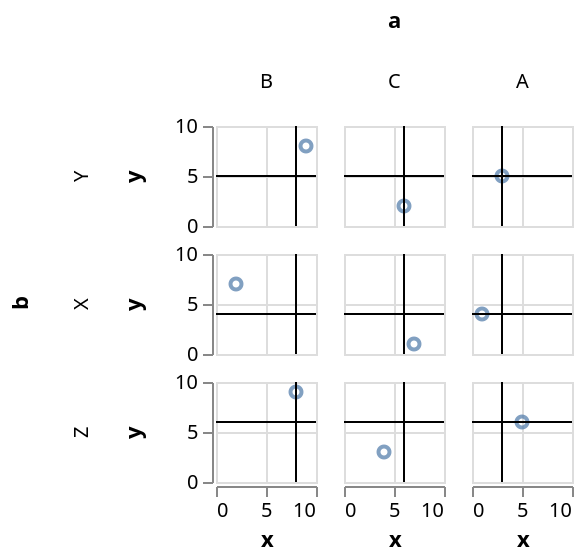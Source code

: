 {
  "$schema": "https://vega.github.io/schema/vega/v4.json",
  "description": "A simple bar chart with embedded data.",
  "autosize": "pad",
  "padding": 5,
  "data": [
    {
      "name": "source_0",
      "values": [
        {"a": "A", "b": "X", "x": 1, "y": 4},
        {"a": "A", "b": "Y", "x": 3, "y": 5},
        {"a": "A", "b": "Z", "x": 5, "y": 6},
        {"a": "B", "b": "X", "x": 2, "y": 7},
        {"a": "B", "b": "Y", "x": 9, "y": 8},
        {"a": "B", "b": "Z", "x": 8, "y": 9},
        {"a": "C", "b": "X", "x": 7, "y": 1},
        {"a": "C", "b": "Y", "x": 6, "y": 2},
        {"a": "C", "b": "Z", "x": 4, "y": 3}
      ]
    },
    {
      "name": "data_0",
      "source": "source_0",
      "transform": [
        {
          "type": "window",
          "params": [null],
          "as": ["median_x_by_a"],
          "ops": ["median"],
          "fields": ["x"],
          "sort": {"field": [], "order": []},
          "groupby": ["a"],
          "frame": [null, null]
        },
        {
          "type": "window",
          "params": [null],
          "as": ["median_y_by_b"],
          "ops": ["median"],
          "fields": ["y"],
          "sort": {"field": [], "order": []},
          "groupby": ["b"],
          "frame": [null, null]
        },
        {
          "type": "formula",
          "expr": "datum[\"a\"]===\"B\" ? 0 : datum[\"a\"]===\"C\" ? 1 : datum[\"a\"]===\"A\" ? 2 : 3",
          "as": "column_a_sort_index"
        },
        {
          "type": "formula",
          "expr": "datum[\"b\"]===\"Y\" ? 0 : datum[\"b\"]===\"X\" ? 1 : datum[\"b\"]===\"Z\" ? 2 : 3",
          "as": "row_b_sort_index"
        },
        {
          "type": "formula",
          "expr": "datum[\"a\"]===\"B\" ? 0 : datum[\"a\"]===\"C\" ? 1 : datum[\"a\"]===\"A\" ? 2 : 3",
          "as": "column_a_sort_index"
        },
        {
          "type": "formula",
          "expr": "datum[\"b\"]===\"Y\" ? 0 : datum[\"b\"]===\"X\" ? 1 : datum[\"b\"]===\"Z\" ? 2 : 3",
          "as": "row_b_sort_index"
        }
      ]
    },
    {
      "name": "column_domain",
      "source": "data_0",
      "transform": [
        {
          "type": "aggregate",
          "groupby": ["a"],
          "fields": ["column_a_sort_index"],
          "ops": ["max"],
          "as": ["column_a_sort_index"]
        }
      ]
    },
    {
      "name": "row_domain",
      "source": "data_0",
      "transform": [
        {
          "type": "aggregate",
          "groupby": ["b"],
          "fields": ["row_b_sort_index"],
          "ops": ["max"],
          "as": ["row_b_sort_index"]
        }
      ]
    },
    {
      "name": "data_2",
      "source": "data_0",
      "transform": [
        {
          "type": "aggregate",
          "groupby": ["a", "b"],
          "ops": ["median", "median"],
          "fields": ["median_y_by_b", "median_x_by_a"],
          "as": ["median_median_y_by_b", "median_median_x_by_a"]
        }
      ]
    }
  ],
  "signals": [
    {"name": "child_width", "value": 50},
    {"name": "child_height", "value": 50}
  ],
  "layout": {
    "padding": {"row": 10, "column": 10},
    "offset": {"rowTitle": 10, "columnTitle": 10},
    "columns": {"signal": "length(data('column_domain'))"},
    "bounds": "full",
    "align": "all"
  },
  "marks": [
    {
      "name": "row-title",
      "type": "group",
      "role": "row-title",
      "title": {
        "text": "b",
        "offset": 10,
        "orient": "left",
        "style": "guide-title"
      }
    },
    {
      "name": "column-title",
      "type": "group",
      "role": "column-title",
      "title": {"text": "a", "offset": 10, "style": "guide-title"}
    },
    {
      "name": "row_header",
      "type": "group",
      "role": "row-header",
      "from": {"data": "row_domain"},
      "sort": {"field": "datum[\"row_b_sort_index\"]", "order": "ascending"},
      "title": {
        "text": {"signal": "''+parent[\"b\"]"},
        "offset": 10,
        "orient": "left",
        "style": "guide-label",
        "baseline": "middle"
      },
      "encode": {"update": {"height": {"signal": "child_height"}}},
      "axes": [
        {
          "scale": "y",
          "orient": "left",
          "grid": false,
          "title": "y",
          "labelOverlap": true,
          "tickCount": {"signal": "ceil(child_height/40)"},
          "zindex": 1
        }
      ]
    },
    {
      "name": "column_header",
      "type": "group",
      "role": "column-header",
      "from": {"data": "column_domain"},
      "sort": {"field": "datum[\"column_a_sort_index\"]", "order": "ascending"},
      "title": {
        "text": {"signal": "''+parent[\"a\"]"},
        "offset": 10,
        "style": "guide-label",
        "baseline": "middle"
      },
      "encode": {"update": {"width": {"signal": "child_width"}}}
    },
    {
      "name": "column_footer",
      "type": "group",
      "role": "column-footer",
      "from": {"data": "column_domain"},
      "sort": {"field": "datum[\"column_a_sort_index\"]", "order": "ascending"},
      "encode": {"update": {"width": {"signal": "child_width"}}},
      "axes": [
        {
          "scale": "x",
          "orient": "bottom",
          "grid": false,
          "title": "x",
          "labelFlush": true,
          "labelOverlap": true,
          "tickCount": {"signal": "ceil(child_width/40)"},
          "zindex": 1
        }
      ]
    },
    {
      "name": "cell",
      "type": "group",
      "style": "cell",
      "from": {
        "facet": {
          "name": "facet",
          "data": "data_0",
          "groupby": ["b", "a"],
          "aggregate": {
            "cross": true,
            "fields": ["row_b_sort_index", "column_a_sort_index"],
            "ops": ["max", "max"],
            "as": ["row_b_sort_index", "column_a_sort_index"]
          }
        }
      },
      "sort": {
        "field": [
          "datum[\"row_b_sort_index\"]",
          "datum[\"column_a_sort_index\"]"
        ],
        "order": ["ascending", "ascending"]
      },
      "data": [
        {
          "source": "facet",
          "name": "data_0",
          "transform": [
            {
              "type": "aggregate",
              "groupby": [],
              "ops": ["median", "median"],
              "fields": ["median_y_by_b", "median_x_by_a"],
              "as": ["median_median_y_by_b", "median_median_x_by_a"]
            }
          ]
        }
      ],
      "encode": {
        "update": {
          "width": {"signal": "child_width"},
          "height": {"signal": "child_height"}
        }
      },
      "marks": [
        {
          "name": "child_layer_0_marks",
          "type": "symbol",
          "style": ["point"],
          "from": {"data": "facet"},
          "encode": {
            "update": {
              "opacity": {"value": 0.7},
              "fill": [
                {
                  "test": "datum[\"x\"] === null || isNaN(datum[\"x\"]) || datum[\"y\"] === null || isNaN(datum[\"y\"])",
                  "value": null
                },
                {"value": "transparent"}
              ],
              "stroke": [
                {
                  "test": "datum[\"x\"] === null || isNaN(datum[\"x\"]) || datum[\"y\"] === null || isNaN(datum[\"y\"])",
                  "value": null
                },
                {"value": "#4c78a8"}
              ],
              "tooltip": {
                "signal": "{\"x\": format(datum[\"x\"], \"\"), \"y\": format(datum[\"y\"], \"\")}"
              },
              "x": {"scale": "x", "field": "x"},
              "y": {"scale": "y", "field": "y"}
            }
          }
        },
        {
          "name": "child_layer_1_marks",
          "type": "rule",
          "style": ["rule"],
          "from": {"data": "data_0"},
          "encode": {
            "update": {
              "stroke": [
                {
                  "test": "datum[\"median_median_x_by_a\"] === null || isNaN(datum[\"median_median_x_by_a\"])",
                  "value": null
                },
                {"value": "black"}
              ],
              "tooltip": {
                "signal": "{\"Median of median_x_by_a\": format(datum[\"median_median_x_by_a\"], \"\")}"
              },
              "x": {"scale": "x", "field": "median_median_x_by_a"},
              "y": {"field": {"group": "height"}},
              "y2": {"value": 0}
            }
          }
        },
        {
          "name": "child_layer_2_marks",
          "type": "rule",
          "style": ["rule"],
          "from": {"data": "data_0"},
          "encode": {
            "update": {
              "stroke": [
                {
                  "test": "datum[\"median_median_y_by_b\"] === null || isNaN(datum[\"median_median_y_by_b\"])",
                  "value": null
                },
                {"value": "black"}
              ],
              "tooltip": {
                "signal": "{\"Median of median_y_by_b\": format(datum[\"median_median_y_by_b\"], \"\")}"
              },
              "x": {"value": 0},
              "y": {"scale": "y", "field": "median_median_y_by_b"},
              "x2": {"field": {"group": "width"}}
            }
          }
        }
      ],
      "axes": [
        {
          "scale": "x",
          "orient": "bottom",
          "gridScale": "y",
          "grid": true,
          "tickCount": {"signal": "ceil(child_width/40)"},
          "domain": false,
          "labels": false,
          "maxExtent": 0,
          "minExtent": 0,
          "ticks": false,
          "zindex": 0
        },
        {
          "scale": "y",
          "orient": "left",
          "gridScale": "x",
          "grid": true,
          "tickCount": {"signal": "ceil(child_height/40)"},
          "domain": false,
          "labels": false,
          "maxExtent": 0,
          "minExtent": 0,
          "ticks": false,
          "zindex": 0
        }
      ]
    }
  ],
  "scales": [
    {
      "name": "x",
      "type": "linear",
      "domain": {
        "fields": [
          {"data": "data_0", "field": "x"},
          {"data": "data_2", "field": "median_median_x_by_a"}
        ]
      },
      "range": [0, {"signal": "child_width"}],
      "nice": true,
      "zero": true,
      "padding": 5
    },
    {
      "name": "y",
      "type": "linear",
      "domain": {
        "fields": [
          {"data": "data_0", "field": "y"},
          {"data": "data_2", "field": "median_median_y_by_b"}
        ]
      },
      "range": [{"signal": "child_height"}, 0],
      "nice": true,
      "zero": true,
      "padding": 5
    }
  ],
  "config": {"axisY": {"minExtent": 30}}
}
